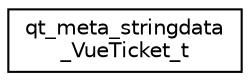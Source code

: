 digraph "Graphical Class Hierarchy"
{
 // LATEX_PDF_SIZE
  edge [fontname="Helvetica",fontsize="10",labelfontname="Helvetica",labelfontsize="10"];
  node [fontname="Helvetica",fontsize="10",shape=record];
  rankdir="LR";
  Node0 [label="qt_meta_stringdata\l_VueTicket_t",height=0.2,width=0.4,color="black", fillcolor="white", style="filled",URL="$structqt__meta__stringdata__VueTicket__t.html",tooltip=" "];
}
